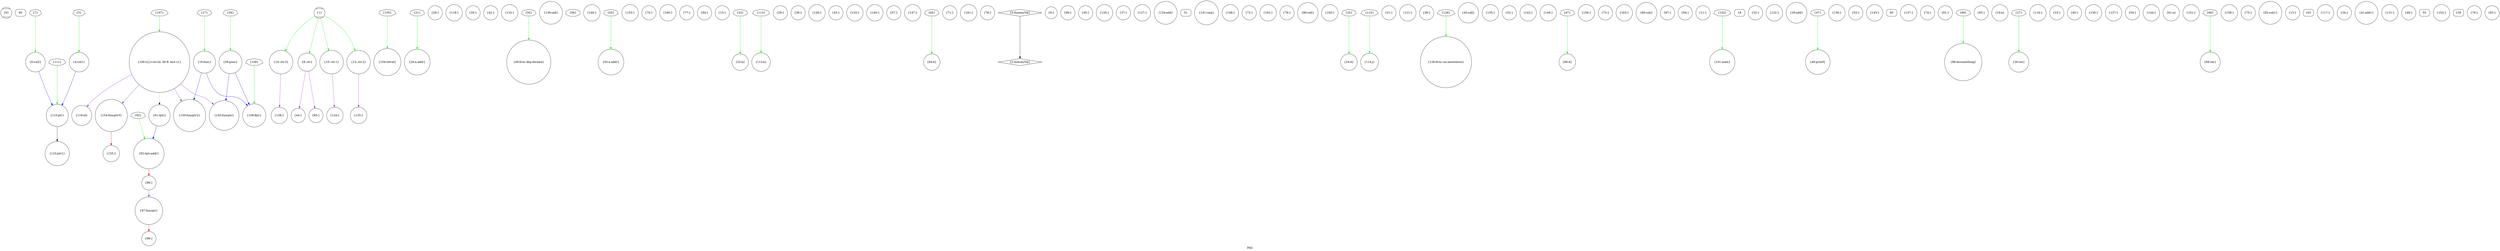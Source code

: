 digraph "PAG" {
	label="PAG";

	Node0x737e560 [shape=record,shape=Mcircle,label="{0}"];
	Node0x73cb9e0 [shape=record,shape=Mrecord,label="{90}"];
	Node0x73cac30 [shape=record,shape=septagon,label="{7}"];
	Node0x73cac30 -> Node0x73c6c70[color=green];
	Node0x73c4720 [shape=record,shape=circle,label="{97:funcptr}"];
	Node0x73c4720 -> Node0x73c61e0[color=red];
	Node0x73c9270 [shape=record,shape=circle,label="{14:.str.3}"];
	Node0x73c9270 -> Node0x73c2290[color=purple];
	Node0x73c6ad0 [shape=record,shape=circle,label="{104:retval}"];
	Node0x73ca160 [shape=record,shape=septagon,label="{21}"];
	Node0x73ca160 -> Node0x73c2500[color=green];
	Node0x73ca090 [shape=record,shape=septagon,label="{111}"];
	Node0x73ca090 -> Node0x73c5ea0[color=green];
	Node0x73c55b0 [shape=record,shape=circle,label="{28:}"];
	Node0x73c8640 [shape=record,shape=circle,label="{118:}"];
	Node0x73c8160 [shape=record,shape=circle,label="{35:}"];
	Node0x73c5f70 [shape=record,shape=circle,label="{125:}"];
	Node0x73c48c0 [shape=record,shape=circle,label="{42:}"];
	Node0x73c3a20 [shape=record,shape=circle,label="{132:}"];
	Node0x73c37b0 [shape=record,shape=circle,label="{49:llvm.dbg.declare}"];
	Node0x73c3880 [shape=record,shape=circle,label="{139:call}"];
	Node0x73cbab0 [shape=record,shape=octagon,label="{56}"];
	Node0x73c7e20 [shape=record,shape=circle,label="{146:}"];
	Node0x73c9e20 [shape=record,shape=septagon,label="{63}"];
	Node0x73c9e20 -> Node0x73bd890[color=green];
	Node0x73c29e0 [shape=record,shape=circle,label="{153:}"];
	Node0x73c4310 [shape=record,shape=circle,label="{70:}"];
	Node0x73bd350 [shape=record,shape=circle,label="{160:}"];
	Node0x73c62b0 [shape=record,shape=circle,label="{77:}"];
	Node0x73c6110 [shape=record,shape=circle,label="{84:}"];
	Node0x73bcce0 [shape=record,shape=Mcircle,label="{1}"];
	Node0x73bcce0 -> Node0x73bd4f0[color=green];
	Node0x73bcce0 -> Node0x73c3f00[color=green];
	Node0x73bcce0 -> Node0x73c7ef0[color=green];
	Node0x73bcce0 -> Node0x73c9270[color=green];
	Node0x73c8e60 [shape=record,shape=circle,label="{91:tptr}"];
	Node0x73c8e60 -> Node0x73c3c90[color=blue];
	Node0x73bd4f0 [shape=record,shape=circle,label="{8:.str}"];
	Node0x73bd4f0 -> Node0x73c5270[color=purple];
	Node0x73bd4f0 -> Node0x73c5a90[color=purple];
	Node0x73c61e0 [shape=record,shape=circle,label="{98:}"];
	Node0x73c3060 [shape=record,shape=circle,label="{15:}"];
	Node0x73caa30 [shape=record,shape=septagon,label="{105}"];
	Node0x73caa30 -> Node0x73c6ad0[color=green];
	Node0x73c2c50 [shape=record,shape=circle,label="{22:k}"];
	Node0x73c5b60 [shape=record,shape=circle,label="{112:k}"];
	Node0x73c2840 [shape=record,shape=circle,label="{29:}"];
	Node0x73c2f90 [shape=record,shape=circle,label="{119:id}"];
	Node0x73bd5c0 [shape=record,shape=circle,label="{36:}"];
	Node0x73c2430 [shape=record,shape=circle,label="{126:}"];
	Node0x73bd420 [shape=record,shape=circle,label="{43:}"];
	Node0x73c8230 [shape=record,shape=circle,label="{133:}"];
	Node0x73caf30 [shape=record,shape=septagon,label="{50}"];
	Node0x73caf30 -> Node0x73c37b0[color=green];
	Node0x73c8710 [shape=record,shape=circle,label="{140:}"];
	Node0x73bda30 [shape=record,shape=circle,label="{57:}"];
	Node0x73c8cc0 [shape=record,shape=circle,label="{147:}"];
	Node0x73c2ab0 [shape=record,shape=circle,label="{64:k}"];
	Node0x73c3470 [shape=record,shape=circle,label="{154:funcptr3}"];
	Node0x73c3470 -> Node0x73c4cc0[color=red];
	Node0x73c8980 [shape=record,shape=circle,label="{71:}"];
	Node0x73c4f30 [shape=record,shape=circle,label="{161:}"];
	Node0x73c4650 [shape=record,shape=circle,label="{78:}"];
	Node0x73c5a90 [shape=record,shape=circle,label="{85:}"];
	Node0x73bcdb0 [shape=record,shape=diamond,label="{2:dummyVal}"];
	Node0x73c3c90 [shape=record,shape=circle,label="{92:tptr.addr}"];
	Node0x73c3c90 -> Node0x73c5000[color=red];
	Node0x73c3610 [shape=record,shape=circle,label="{9:}"];
	Node0x73c36e0 [shape=record,shape=circle,label="{99:}"];
	Node0x73c9000 [shape=record,shape=circle,label="{16:func}"];
	Node0x73c9000 -> Node0x73c4580[color=blue];
	Node0x73c9000 -> Node0x73c4bf0[color=blue];
	Node0x73c47f0 [shape=record,shape=circle,label="{106:t|{|<s4>ln: 49 fl: test.c}}"];
	Node0x73c47f0 -> Node0x73c2f90[color=purple];
	Node0x73c47f0 -> Node0x73c32d0[color=purple];
	Node0x73c47f0 -> Node0x73c4bf0[color=purple];
	Node0x73c47f0 -> Node0x73c3470[color=purple];
	Node0x73c47f0:s4 -> Node0x73c8e60[color=black,style=dotted];
	Node0x73ca530 [shape=record,shape=septagon,label="{23}"];
	Node0x73ca530 -> Node0x73c2c50[color=green];
	Node0x73c9ef0 [shape=record,shape=septagon,label="{113}"];
	Node0x73c9ef0 -> Node0x73c5b60[color=green];
	Node0x73c6ba0 [shape=record,shape=circle,label="{30:}"];
	Node0x73c2df0 [shape=record,shape=circle,label="{120:}"];
	Node0x73c3540 [shape=record,shape=circle,label="{37:}"];
	Node0x73c5c30 [shape=record,shape=circle,label="{127:}"];
	Node0x73c5270 [shape=record,shape=circle,label="{44:}"];
	Node0x73c8d90 [shape=record,shape=circle,label="{134:add}"];
	Node0x73cb770 [shape=record,shape=Mrecord,label="{51}"];
	Node0x73c8a50 [shape=record,shape=circle,label="{141:cmp}"];
	Node0x73c4d90 [shape=record,shape=circle,label="{58:gunc}"];
	Node0x73c4d90 -> Node0x73c4580[color=blue];
	Node0x73c4d90 -> Node0x73c32d0[color=blue];
	Node0x73c6450 [shape=record,shape=circle,label="{148:}"];
	Node0x73ca330 [shape=record,shape=septagon,label="{65}"];
	Node0x73ca330 -> Node0x73c2ab0[color=green];
	Node0x73c4cc0 [shape=record,shape=circle,label="{155:}"];
	Node0x73c2ec0 [shape=record,shape=circle,label="{72:}"];
	Node0x73c4e60 [shape=record,shape=circle,label="{162:}"];
	Node0x73c6d40 [shape=record,shape=circle,label="{79:}"];
	Node0x73c44b0 [shape=record,shape=circle,label="{86:call}"];
	Node0x73bd760 [shape=record,shape=diamond,label="{3:dummyVal}"];
	Node0x73bd760 -> Node0x73bcdb0[color=black];
	Node0x73cb430 [shape=record,shape=septagon,label="{93}"];
	Node0x73cb430 -> Node0x73c3c90[color=green];
	Node0x73c3f00 [shape=record,shape=circle,label="{10:.str.1}"];
	Node0x73c3f00 -> Node0x73c6520[color=purple];
	Node0x73c2770 [shape=record,shape=circle,label="{100:}"];
	Node0x73cae30 [shape=record,shape=septagon,label="{17}"];
	Node0x73cae30 -> Node0x73c9000[color=green];
	Node0x73cb230 [shape=record,shape=septagon,label="{107}"];
	Node0x73cb230 -> Node0x73c47f0[color=green];
	Node0x73c51a0 [shape=record,shape=circle,label="{24:d}"];
	Node0x73c6860 [shape=record,shape=circle,label="{114:j}"];
	Node0x73c5d00 [shape=record,shape=circle,label="{31:}"];
	Node0x73c3e30 [shape=record,shape=circle,label="{121:}"];
	Node0x73c33a0 [shape=record,shape=circle,label="{38:}"];
	Node0x73c3d60 [shape=record,shape=circle,label="{128:llvm.var.annotation}"];
	Node0x73c21c0 [shape=record,shape=circle,label="{45:call}"];
	Node0x73c6380 [shape=record,shape=circle,label="{135:}"];
	Node0x73c40a0 [shape=record,shape=circle,label="{52:}"];
	Node0x73c54e0 [shape=record,shape=circle,label="{142:}"];
	Node0x73ca430 [shape=record,shape=septagon,label="{59}"];
	Node0x73ca430 -> Node0x73c4d90[color=green];
	Node0x73c6930 [shape=record,shape=circle,label="{149:}"];
	Node0x73c6790 [shape=record,shape=circle,label="{66:d}"];
	Node0x73c43e0 [shape=record,shape=circle,label="{156:}"];
	Node0x73c4170 [shape=record,shape=circle,label="{73:}"];
	Node0x73c50d0 [shape=record,shape=circle,label="{163:}"];
	Node0x73c8090 [shape=record,shape=circle,label="{80:sub}"];
	Node0x73c83d0 [shape=record,shape=circle,label="{87:}"];
	Node0x73c8f30 [shape=record,shape=circle,label="{4:val1}"];
	Node0x73c8f30 -> Node0x73c5ea0[color=blue];
	Node0x73c2360 [shape=record,shape=circle,label="{94:}"];
	Node0x73c4990 [shape=record,shape=circle,label="{11:}"];
	Node0x73c5750 [shape=record,shape=circle,label="{101:main}"];
	Node0x73cb6a0 [shape=record,shape=Mrecord,label="{18}"];
	Node0x73c4580 [shape=record,shape=circle,label="{108:fptr}"];
	Node0x73ca830 [shape=record,shape=septagon,label="{25}"];
	Node0x73ca830 -> Node0x73c51a0[color=green];
	Node0x73ca730 [shape=record,shape=septagon,label="{115}"];
	Node0x73ca730 -> Node0x73c6860[color=green];
	Node0x73c5820 [shape=record,shape=circle,label="{32:}"];
	Node0x73c6040 [shape=record,shape=circle,label="{122:}"];
	Node0x73c25d0 [shape=record,shape=circle,label="{39:add}"];
	Node0x73c9fc0 [shape=record,shape=septagon,label="{129}"];
	Node0x73c9fc0 -> Node0x73c3d60[color=green];
	Node0x73c26a0 [shape=record,shape=circle,label="{46:printf}"];
	Node0x73c58f0 [shape=record,shape=circle,label="{136:}"];
	Node0x73c4240 [shape=record,shape=circle,label="{53:}"];
	Node0x73c66c0 [shape=record,shape=circle,label="{143:}"];
	Node0x73cb5d0 [shape=record,shape=Mrecord,label="{60}"];
	Node0x73c4bf0 [shape=record,shape=circle,label="{150:funcptr2}"];
	Node0x73ca630 [shape=record,shape=septagon,label="{67}"];
	Node0x73ca630 -> Node0x73c6790[color=green];
	Node0x73c2b80 [shape=record,shape=circle,label="{157:}"];
	Node0x73c84a0 [shape=record,shape=circle,label="{74:}"];
	Node0x73c8b20 [shape=record,shape=circle,label="{81:}"];
	Node0x73c9340 [shape=record,shape=circle,label="{88:dosomething}"];
	Node0x73cad30 [shape=record,shape=septagon,label="{5}"];
	Node0x73cad30 -> Node0x73c8f30[color=green];
	Node0x73c3fd0 [shape=record,shape=circle,label="{95:}"];
	Node0x73c7ef0 [shape=record,shape=circle,label="{12:.str.2}"];
	Node0x73c7ef0 -> Node0x73c5f70[color=purple];
	Node0x73cb130 [shape=record,shape=septagon,label="{102}"];
	Node0x73cb130 -> Node0x73c5750[color=green];
	Node0x73c3130 [shape=record,shape=circle,label="{19:a}"];
	Node0x73cb030 [shape=record,shape=septagon,label="{109}"];
	Node0x73cb030 -> Node0x73c4580[color=green];
	Node0x73c5340 [shape=record,shape=circle,label="{26:res}"];
	Node0x73c65f0 [shape=record,shape=circle,label="{116:}"];
	Node0x73c2d20 [shape=record,shape=circle,label="{33:}"];
	Node0x73c88b0 [shape=record,shape=circle,label="{123:ptr1}"];
	Node0x73c8bf0 [shape=record,shape=circle,label="{40:}"];
	Node0x73c90d0 [shape=record,shape=circle,label="{130:}"];
	Node0x73ca230 [shape=record,shape=septagon,label="{47}"];
	Node0x73ca230 -> Node0x73c26a0[color=green];
	Node0x73bd960 [shape=record,shape=circle,label="{137:}"];
	Node0x73c4b20 [shape=record,shape=circle,label="{54:}"];
	Node0x73c3950 [shape=record,shape=circle,label="{144:}"];
	Node0x73bd690 [shape=record,shape=circle,label="{61:a}"];
	Node0x73c5680 [shape=record,shape=circle,label="{151:}"];
	Node0x73c6a00 [shape=record,shape=circle,label="{68:res}"];
	Node0x73c5410 [shape=record,shape=circle,label="{158:}"];
	Node0x73c91a0 [shape=record,shape=circle,label="{75:}"];
	Node0x73c2910 [shape=record,shape=circle,label="{82:sub1}"];
	Node0x73cb330 [shape=record,shape=septagon,label="{89}"];
	Node0x73cb330 -> Node0x73c9340[color=green];
	Node0x73c6c70 [shape=record,shape=circle,label="{6:val2}"];
	Node0x73c6c70 -> Node0x73c5ea0[color=blue];
	Node0x73c5000 [shape=record,shape=circle,label="{96:}"];
	Node0x73c5000 -> Node0x73c4720[color=purple];
	Node0x73c7fc0 [shape=record,shape=circle,label="{13:}"];
	Node0x73cb840 [shape=record,shape=Mrecord,label="{103}"];
	Node0x73c2500 [shape=record,shape=circle,label="{20:a.addr}"];
	Node0x73c5ea0 [shape=record,shape=circle,label="{110:ptr}"];
	Node0x73c5ea0 -> Node0x73c88b0[color=black];
	Node0x73cab30 [shape=record,shape=septagon,label="{27}"];
	Node0x73cab30 -> Node0x73c5340[color=green];
	Node0x73c3bc0 [shape=record,shape=circle,label="{117:}"];
	Node0x73c87e0 [shape=record,shape=circle,label="{34:}"];
	Node0x73c6520 [shape=record,shape=circle,label="{124:}"];
	Node0x73c8300 [shape=record,shape=circle,label="{41:add1}"];
	Node0x73c8570 [shape=record,shape=circle,label="{131:}"];
	Node0x73c3200 [shape=record,shape=circle,label="{48:}"];
	Node0x73c2290 [shape=record,shape=circle,label="{138:}"];
	Node0x73cb500 [shape=record,shape=Mrecord,label="{55}"];
	Node0x73c32d0 [shape=record,shape=circle,label="{145:funcptr}"];
	Node0x73bd890 [shape=record,shape=circle,label="{62:a.addr}"];
	Node0x73c59c0 [shape=record,shape=circle,label="{152:}"];
	Node0x73ca930 [shape=record,shape=septagon,label="{69}"];
	Node0x73ca930 -> Node0x73c6a00[color=green];
	Node0x73cb910 [shape=record,shape=Mrecord,label="{159}"];
	Node0x73c5dd0 [shape=record,shape=circle,label="{76:}"];
	Node0x73c3af0 [shape=record,shape=circle,label="{83:}"];
}
